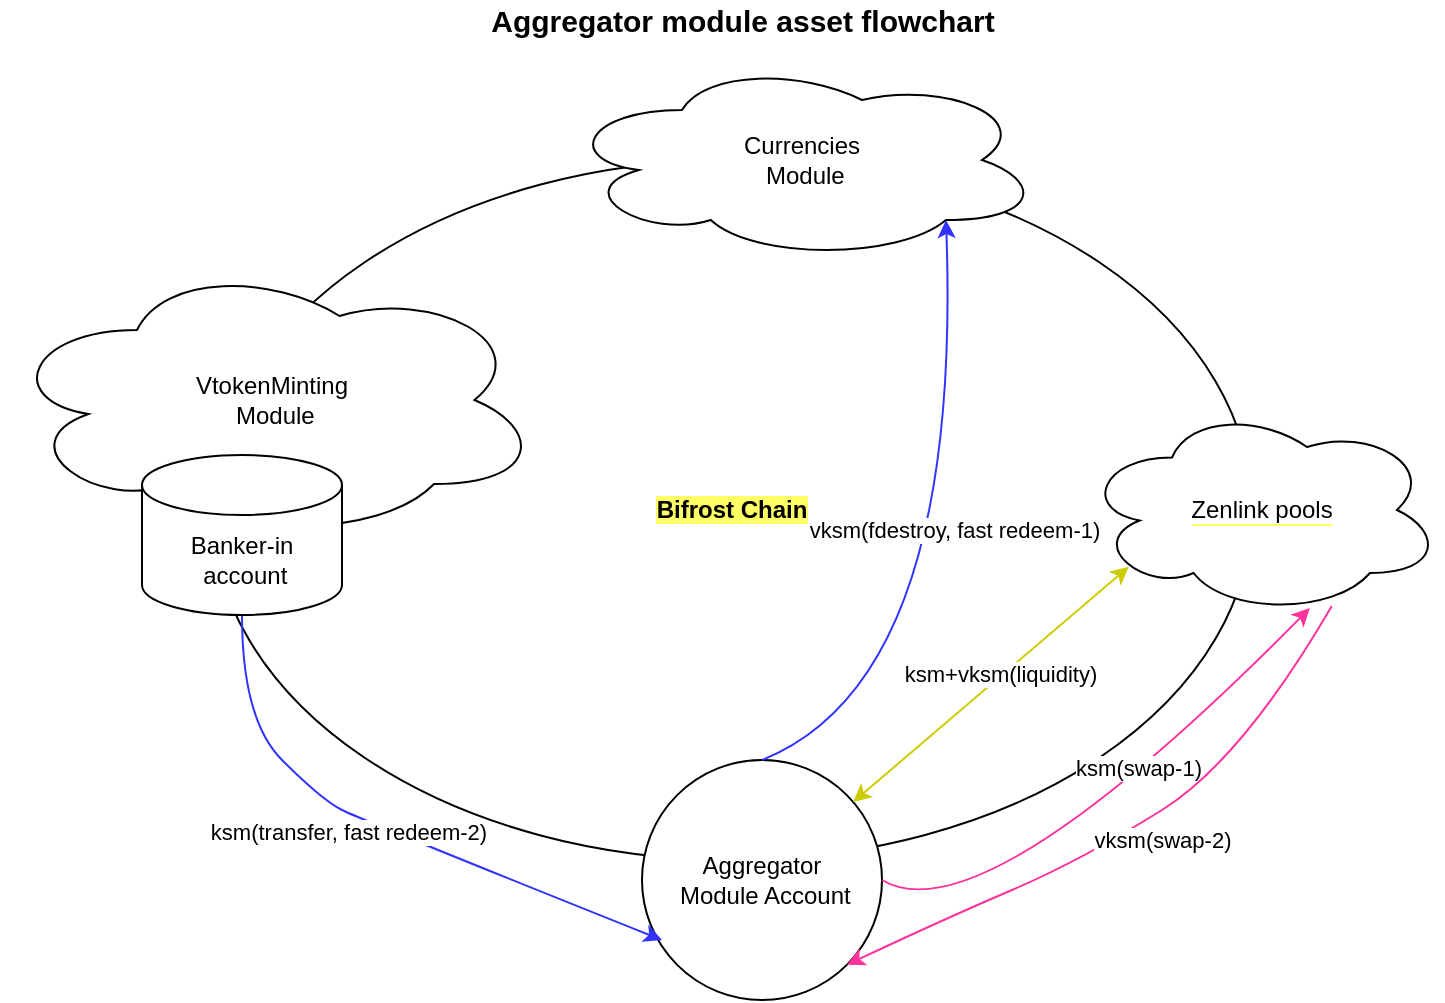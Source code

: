 <mxfile version="16.4.2" type="github">
  <diagram id="JmcHAItDjiUM8see2G8r" name="Page-1">
    <mxGraphModel dx="1426" dy="826" grid="1" gridSize="10" guides="1" tooltips="1" connect="1" arrows="1" fold="1" page="1" pageScale="1" pageWidth="850" pageHeight="1100" math="0" shadow="0">
      <root>
        <mxCell id="0" />
        <mxCell id="1" parent="0" />
        <mxCell id="ekvnJDoxyeroL0z65feW-1" value="&lt;b style=&quot;background-color: rgb(255 , 255 , 102)&quot;&gt;Bifrost Chain&lt;/b&gt;" style="ellipse;whiteSpace=wrap;html=1;" parent="1" vertex="1">
          <mxGeometry x="165" y="140" width="520" height="350" as="geometry" />
        </mxCell>
        <mxCell id="ekvnJDoxyeroL0z65feW-2" value="&lt;span style=&quot;background-color: rgb(255 , 255 , 255)&quot;&gt;Zenlink pools&lt;/span&gt;" style="ellipse;shape=cloud;whiteSpace=wrap;html=1;labelBackgroundColor=#FFFF66;" parent="1" vertex="1">
          <mxGeometry x="600" y="262.5" width="180" height="105" as="geometry" />
        </mxCell>
        <mxCell id="ekvnJDoxyeroL0z65feW-3" value="Aggregator&lt;br&gt;&amp;nbsp;Module Account" style="ellipse;whiteSpace=wrap;html=1;aspect=fixed;labelBackgroundColor=#FFFFFF;" parent="1" vertex="1">
          <mxGeometry x="380" y="440" width="120" height="120" as="geometry" />
        </mxCell>
        <mxCell id="ekvnJDoxyeroL0z65feW-5" value="VtokenMinting&lt;br&gt;&amp;nbsp;Module" style="ellipse;shape=cloud;whiteSpace=wrap;html=1;labelBackgroundColor=#FFFFFF;" parent="1" vertex="1">
          <mxGeometry x="60" y="190" width="270" height="140" as="geometry" />
        </mxCell>
        <mxCell id="ekvnJDoxyeroL0z65feW-6" value="" style="curved=1;endArrow=classic;html=1;rounded=0;exitX=1;exitY=0.5;exitDx=0;exitDy=0;entryX=0.633;entryY=0.967;entryDx=0;entryDy=0;entryPerimeter=0;strokeColor=#FF3399;" parent="1" source="ekvnJDoxyeroL0z65feW-3" target="ekvnJDoxyeroL0z65feW-2" edge="1">
          <mxGeometry width="50" height="50" relative="1" as="geometry">
            <mxPoint x="550" y="580" as="sourcePoint" />
            <mxPoint x="600" y="530" as="targetPoint" />
            <Array as="points">
              <mxPoint x="550" y="530" />
            </Array>
          </mxGeometry>
        </mxCell>
        <mxCell id="ekvnJDoxyeroL0z65feW-7" value="ksm(swap-1)" style="edgeLabel;html=1;align=center;verticalAlign=middle;resizable=0;points=[];" parent="ekvnJDoxyeroL0z65feW-6" vertex="1" connectable="0">
          <mxGeometry x="0.195" y="5" relative="1" as="geometry">
            <mxPoint as="offset" />
          </mxGeometry>
        </mxCell>
        <mxCell id="ekvnJDoxyeroL0z65feW-8" value="" style="curved=1;endArrow=classic;html=1;rounded=0;exitX=0.694;exitY=0.957;exitDx=0;exitDy=0;exitPerimeter=0;entryX=1;entryY=1;entryDx=0;entryDy=0;strokeColor=#FF3399;" parent="1" source="ekvnJDoxyeroL0z65feW-2" target="ekvnJDoxyeroL0z65feW-3" edge="1">
          <mxGeometry width="50" height="50" relative="1" as="geometry">
            <mxPoint x="710" y="500" as="sourcePoint" />
            <mxPoint x="760" y="450" as="targetPoint" />
            <Array as="points">
              <mxPoint x="680" y="440" />
              <mxPoint x="600" y="490" />
              <mxPoint x="530" y="520" />
            </Array>
          </mxGeometry>
        </mxCell>
        <mxCell id="ekvnJDoxyeroL0z65feW-9" value="vksm(swap-2)" style="edgeLabel;html=1;align=center;verticalAlign=middle;resizable=0;points=[];" parent="ekvnJDoxyeroL0z65feW-8" vertex="1" connectable="0">
          <mxGeometry x="-0.238" y="-1" relative="1" as="geometry">
            <mxPoint x="-14" y="25" as="offset" />
          </mxGeometry>
        </mxCell>
        <mxCell id="ekvnJDoxyeroL0z65feW-12" value="`" style="curved=1;endArrow=classic;html=1;rounded=0;exitX=0.5;exitY=1;exitDx=0;exitDy=0;exitPerimeter=0;strokeColor=#3333FF;" parent="1" source="ekvnJDoxyeroL0z65feW-4" edge="1">
          <mxGeometry width="50" height="50" relative="1" as="geometry">
            <mxPoint x="90" y="500" as="sourcePoint" />
            <mxPoint x="390" y="530" as="targetPoint" />
            <Array as="points">
              <mxPoint x="180" y="420" />
              <mxPoint x="220" y="460" />
              <mxPoint x="240" y="470" />
            </Array>
          </mxGeometry>
        </mxCell>
        <mxCell id="ekvnJDoxyeroL0z65feW-13" value="ksm(transfer, fast redeem-2)" style="edgeLabel;html=1;align=center;verticalAlign=middle;resizable=0;points=[];" parent="ekvnJDoxyeroL0z65feW-12" vertex="1" connectable="0">
          <mxGeometry x="-0.142" y="-2" relative="1" as="geometry">
            <mxPoint x="-1" y="7" as="offset" />
          </mxGeometry>
        </mxCell>
        <mxCell id="ekvnJDoxyeroL0z65feW-18" value="" style="curved=1;endArrow=classic;html=1;rounded=0;exitX=0.5;exitY=0;exitDx=0;exitDy=0;strokeColor=#3333FF;entryX=0.8;entryY=0.8;entryDx=0;entryDy=0;entryPerimeter=0;" parent="1" source="ekvnJDoxyeroL0z65feW-3" target="okP__t1PxhoC6ByJe6uj-1" edge="1">
          <mxGeometry width="50" height="50" relative="1" as="geometry">
            <mxPoint x="390" y="440" as="sourcePoint" />
            <mxPoint x="440" y="390" as="targetPoint" />
            <Array as="points">
              <mxPoint x="440" y="440" />
              <mxPoint x="540" y="400" />
            </Array>
          </mxGeometry>
        </mxCell>
        <mxCell id="ekvnJDoxyeroL0z65feW-19" value="vksm(fdestroy, fast redeem-1)" style="edgeLabel;html=1;align=center;verticalAlign=middle;resizable=0;points=[];" parent="ekvnJDoxyeroL0z65feW-18" vertex="1" connectable="0">
          <mxGeometry x="0.079" y="2" relative="1" as="geometry">
            <mxPoint y="-1" as="offset" />
          </mxGeometry>
        </mxCell>
        <mxCell id="ekvnJDoxyeroL0z65feW-20" value="" style="endArrow=classic;startArrow=classic;html=1;rounded=0;entryX=0.13;entryY=0.77;entryDx=0;entryDy=0;entryPerimeter=0;strokeColor=#CCCC00;" parent="1" source="ekvnJDoxyeroL0z65feW-3" target="ekvnJDoxyeroL0z65feW-2" edge="1">
          <mxGeometry width="50" height="50" relative="1" as="geometry">
            <mxPoint x="490" y="430" as="sourcePoint" />
            <mxPoint x="540" y="380" as="targetPoint" />
          </mxGeometry>
        </mxCell>
        <mxCell id="ekvnJDoxyeroL0z65feW-21" value="ksm+vksm(liquidity)" style="edgeLabel;html=1;align=center;verticalAlign=middle;resizable=0;points=[];" parent="ekvnJDoxyeroL0z65feW-20" vertex="1" connectable="0">
          <mxGeometry x="0.075" y="1" relative="1" as="geometry">
            <mxPoint as="offset" />
          </mxGeometry>
        </mxCell>
        <mxCell id="ekvnJDoxyeroL0z65feW-22" value="Aggregator module asset flowchart" style="text;html=1;align=center;verticalAlign=middle;resizable=0;points=[];autosize=1;strokeColor=none;fillColor=none;fontStyle=1;fontSize=15;" parent="1" vertex="1">
          <mxGeometry x="295" y="60" width="270" height="20" as="geometry" />
        </mxCell>
        <mxCell id="ekvnJDoxyeroL0z65feW-4" value="Banker-in&lt;br&gt;&amp;nbsp;account" style="shape=cylinder3;whiteSpace=wrap;html=1;boundedLbl=1;backgroundOutline=1;size=15;labelBackgroundColor=#FFFFFF;" parent="1" vertex="1">
          <mxGeometry x="130" y="287.5" width="100" height="80" as="geometry" />
        </mxCell>
        <mxCell id="okP__t1PxhoC6ByJe6uj-1" value="Currencies&lt;br&gt;&amp;nbsp;Module" style="ellipse;shape=cloud;whiteSpace=wrap;html=1;labelBackgroundColor=#FFFFFF;" vertex="1" parent="1">
          <mxGeometry x="340" y="90" width="240" height="100" as="geometry" />
        </mxCell>
      </root>
    </mxGraphModel>
  </diagram>
</mxfile>
